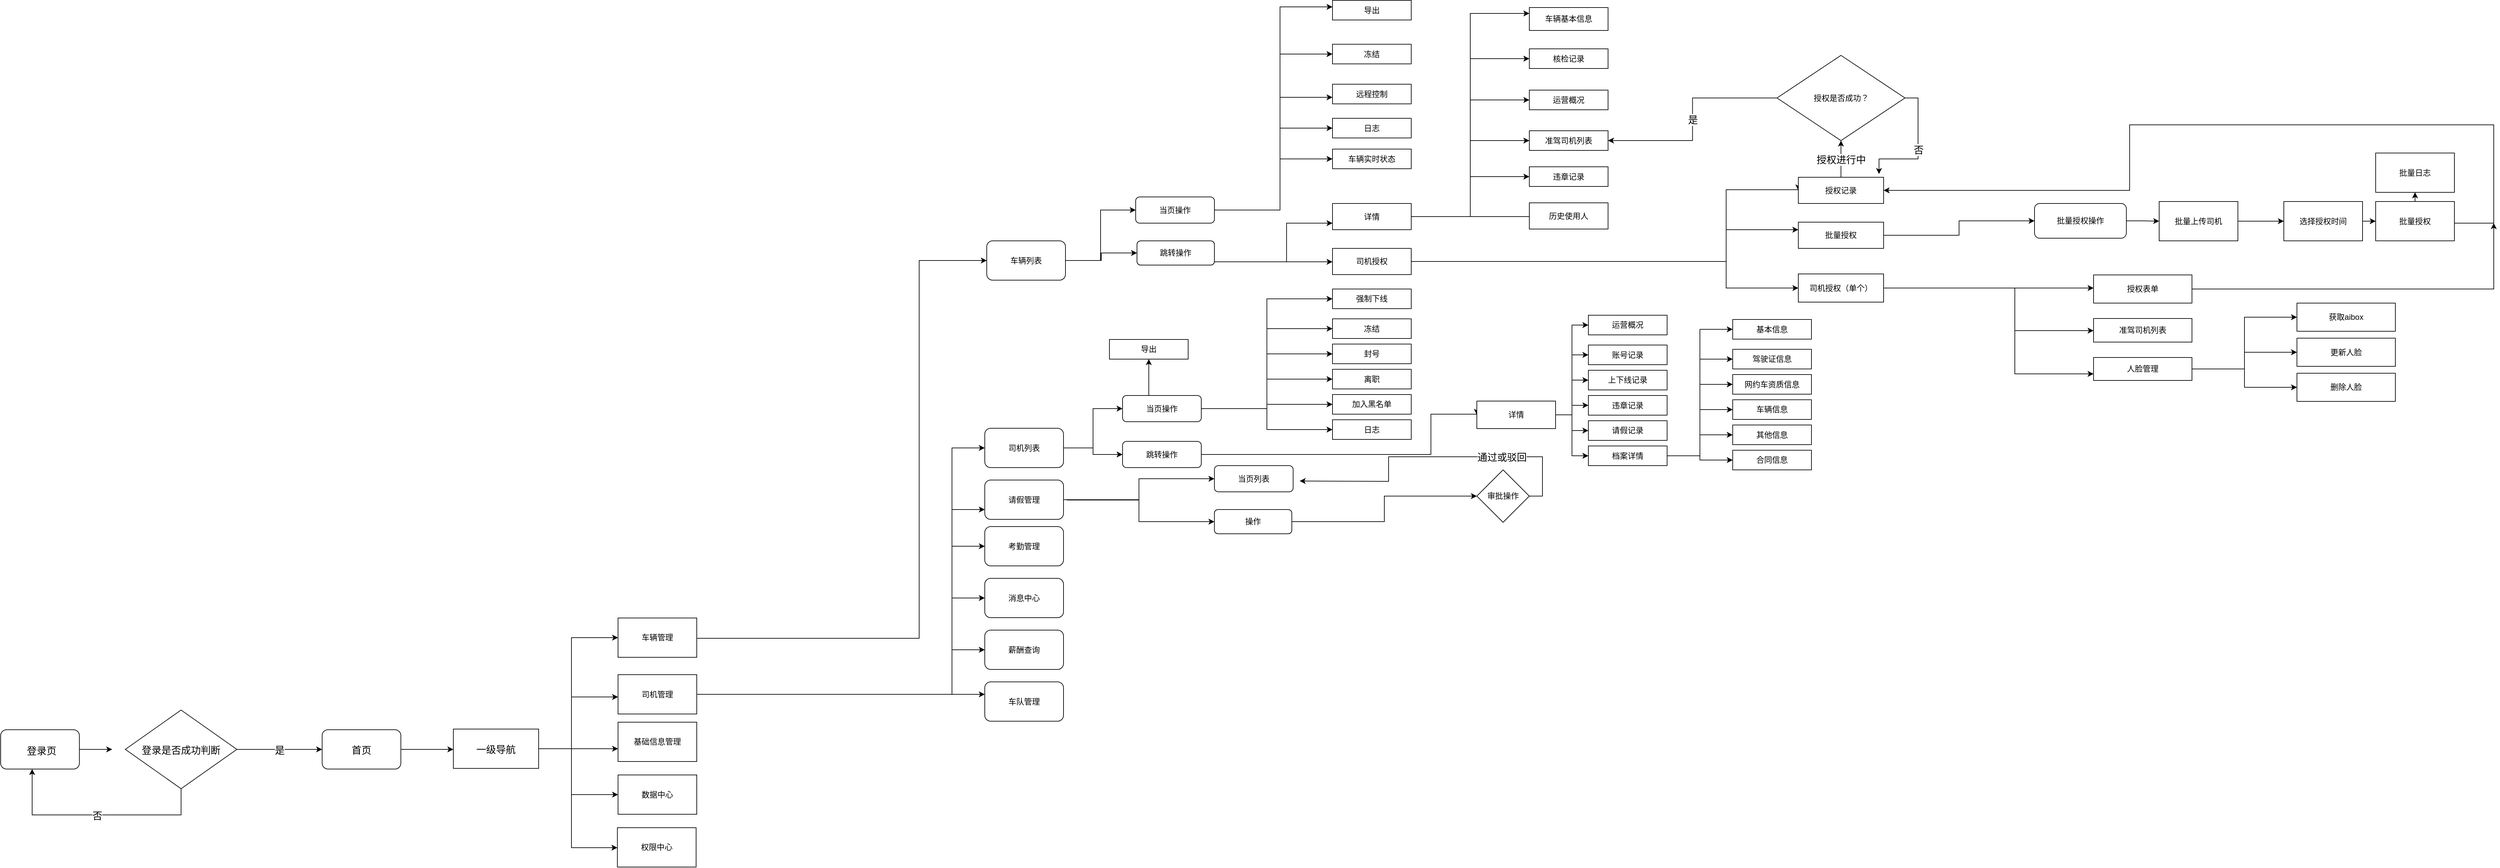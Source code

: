 <mxfile pages="1" version="11.2.8" type="github"><diagram id="k0laQKCGtBk9bXIj1Ipj" name="Page-1"><mxGraphModel dx="1408" dy="2199" grid="1" gridSize="10" guides="1" tooltips="1" connect="1" arrows="1" fold="1" page="1" pageScale="1" pageWidth="4000" pageHeight="1500" math="0" shadow="0"><root><mxCell id="0"/><mxCell id="1" parent="0"/><mxCell id="FjoURHyReWSN31-3Hm74-12" value="" style="edgeStyle=orthogonalEdgeStyle;rounded=0;orthogonalLoop=1;jettySize=auto;html=1;fontSize=15;" parent="1" source="FjoURHyReWSN31-3Hm74-6" edge="1"><mxGeometry relative="1" as="geometry"><mxPoint x="270" y="609.5" as="targetPoint"/></mxGeometry></mxCell><mxCell id="FjoURHyReWSN31-3Hm74-6" value="" style="rounded=1;whiteSpace=wrap;html=1;" parent="1" vertex="1"><mxGeometry x="100" y="579.5" width="120" height="60" as="geometry"/></mxCell><mxCell id="FjoURHyReWSN31-3Hm74-7" value="登录页" style="text;html=1;fontSize=15;" parent="1" vertex="1"><mxGeometry x="138" y="596" width="40" height="25" as="geometry"/></mxCell><mxCell id="FjoURHyReWSN31-3Hm74-11" value="登录是否成功判断" style="rhombus;whiteSpace=wrap;html=1;fontSize=15;" parent="1" vertex="1"><mxGeometry x="290" y="549.5" width="170" height="120" as="geometry"/></mxCell><mxCell id="FjoURHyReWSN31-3Hm74-15" value="否" style="edgeStyle=orthogonalEdgeStyle;rounded=0;orthogonalLoop=1;jettySize=auto;html=1;exitX=0.5;exitY=1;exitDx=0;exitDy=0;fontSize=15;" parent="1" source="FjoURHyReWSN31-3Hm74-11" edge="1"><mxGeometry relative="1" as="geometry"><mxPoint x="148" y="639.5" as="targetPoint"/><Array as="points"><mxPoint x="375" y="709.5"/><mxPoint x="148" y="709.5"/></Array></mxGeometry></mxCell><mxCell id="wtXR2Ke20JIJjGcM48Gb-2" value="" style="edgeStyle=orthogonalEdgeStyle;rounded=0;orthogonalLoop=1;jettySize=auto;html=1;fontSize=15;" edge="1" parent="1" source="FjoURHyReWSN31-3Hm74-19"><mxGeometry relative="1" as="geometry"><mxPoint x="790" y="609.5" as="targetPoint"/></mxGeometry></mxCell><mxCell id="FjoURHyReWSN31-3Hm74-19" value="首页" style="rounded=1;whiteSpace=wrap;html=1;fontSize=15;" parent="1" vertex="1"><mxGeometry x="590" y="579.5" width="120" height="60" as="geometry"/></mxCell><mxCell id="FjoURHyReWSN31-3Hm74-23" value="是" style="edgeStyle=orthogonalEdgeStyle;rounded=0;orthogonalLoop=1;jettySize=auto;html=1;fontSize=15;" parent="1" source="FjoURHyReWSN31-3Hm74-11" target="FjoURHyReWSN31-3Hm74-19" edge="1"><mxGeometry relative="1" as="geometry"/></mxCell><mxCell id="wtXR2Ke20JIJjGcM48Gb-34" style="edgeStyle=orthogonalEdgeStyle;rounded=0;orthogonalLoop=1;jettySize=auto;html=1;exitX=1;exitY=0.5;exitDx=0;exitDy=0;fontSize=15;" edge="1" parent="1" source="wtXR2Ke20JIJjGcM48Gb-4" target="wtXR2Ke20JIJjGcM48Gb-49"><mxGeometry relative="1" as="geometry"><mxPoint x="1055" y="532.5" as="targetPoint"/><Array as="points"><mxPoint x="1000" y="608.5"/><mxPoint x="1000" y="608.5"/></Array></mxGeometry></mxCell><mxCell id="wtXR2Ke20JIJjGcM48Gb-36" style="edgeStyle=orthogonalEdgeStyle;rounded=0;orthogonalLoop=1;jettySize=auto;html=1;exitX=1;exitY=0.5;exitDx=0;exitDy=0;fontSize=15;" edge="1" parent="1" source="wtXR2Ke20JIJjGcM48Gb-4" target="wtXR2Ke20JIJjGcM48Gb-48"><mxGeometry relative="1" as="geometry"><mxPoint x="1055" y="479.5" as="targetPoint"/><Array as="points"><mxPoint x="970" y="608.5"/><mxPoint x="970" y="529.5"/></Array></mxGeometry></mxCell><mxCell id="wtXR2Ke20JIJjGcM48Gb-39" style="edgeStyle=orthogonalEdgeStyle;rounded=0;orthogonalLoop=1;jettySize=auto;html=1;exitX=1;exitY=0.5;exitDx=0;exitDy=0;fontSize=15;" edge="1" parent="1" source="wtXR2Ke20JIJjGcM48Gb-4" target="wtXR2Ke20JIJjGcM48Gb-46"><mxGeometry relative="1" as="geometry"><mxPoint x="1055" y="399.5" as="targetPoint"/><Array as="points"><mxPoint x="970" y="608.5"/></Array></mxGeometry></mxCell><mxCell id="wtXR2Ke20JIJjGcM48Gb-42" style="edgeStyle=orthogonalEdgeStyle;rounded=0;orthogonalLoop=1;jettySize=auto;html=1;exitX=1;exitY=0.5;exitDx=0;exitDy=0;fontSize=15;" edge="1" parent="1" source="wtXR2Ke20JIJjGcM48Gb-4" target="wtXR2Ke20JIJjGcM48Gb-50"><mxGeometry relative="1" as="geometry"><mxPoint x="1056" y="578.5" as="targetPoint"/><Array as="points"><mxPoint x="970" y="608.5"/><mxPoint x="970" y="678.5"/></Array></mxGeometry></mxCell><mxCell id="wtXR2Ke20JIJjGcM48Gb-44" style="edgeStyle=orthogonalEdgeStyle;rounded=0;orthogonalLoop=1;jettySize=auto;html=1;exitX=1;exitY=0.5;exitDx=0;exitDy=0;fontSize=15;" edge="1" parent="1" source="wtXR2Ke20JIJjGcM48Gb-4" target="wtXR2Ke20JIJjGcM48Gb-51"><mxGeometry relative="1" as="geometry"><mxPoint x="1055" y="639.5" as="targetPoint"/><Array as="points"><mxPoint x="970" y="608.5"/><mxPoint x="970" y="759.5"/></Array></mxGeometry></mxCell><mxCell id="wtXR2Ke20JIJjGcM48Gb-4" value="一级导航" style="rounded=0;whiteSpace=wrap;html=1;fontSize=15;" vertex="1" parent="1"><mxGeometry x="790" y="578.5" width="130" height="60" as="geometry"/></mxCell><mxCell id="wtXR2Ke20JIJjGcM48Gb-54" style="edgeStyle=orthogonalEdgeStyle;rounded=0;orthogonalLoop=1;jettySize=auto;html=1;exitX=1;exitY=0.5;exitDx=0;exitDy=0;fontSize=15;" edge="1" parent="1" source="wtXR2Ke20JIJjGcM48Gb-46" target="wtXR2Ke20JIJjGcM48Gb-55"><mxGeometry relative="1" as="geometry"><mxPoint x="1240" y="439.5" as="targetPoint"/><Array as="points"><mxPoint x="1160" y="440"/><mxPoint x="1500" y="440"/><mxPoint x="1500" y="-6"/></Array></mxGeometry></mxCell><mxCell id="wtXR2Ke20JIJjGcM48Gb-46" value="车辆管理" style="rounded=0;whiteSpace=wrap;html=1;" vertex="1" parent="1"><mxGeometry x="1041" y="409" width="120" height="60" as="geometry"/></mxCell><mxCell id="wtXR2Ke20JIJjGcM48Gb-201" style="edgeStyle=orthogonalEdgeStyle;rounded=0;orthogonalLoop=1;jettySize=auto;html=1;exitX=1;exitY=0.5;exitDx=0;exitDy=0;entryX=0;entryY=0.5;entryDx=0;entryDy=0;fontSize=15;" edge="1" parent="1" source="wtXR2Ke20JIJjGcM48Gb-48" target="wtXR2Ke20JIJjGcM48Gb-163"><mxGeometry relative="1" as="geometry"><Array as="points"><mxPoint x="1550" y="526"/><mxPoint x="1550" y="150"/></Array></mxGeometry></mxCell><mxCell id="wtXR2Ke20JIJjGcM48Gb-202" style="edgeStyle=orthogonalEdgeStyle;rounded=0;orthogonalLoop=1;jettySize=auto;html=1;exitX=1;exitY=0.5;exitDx=0;exitDy=0;entryX=0;entryY=0.75;entryDx=0;entryDy=0;fontSize=15;" edge="1" parent="1" source="wtXR2Ke20JIJjGcM48Gb-48" target="wtXR2Ke20JIJjGcM48Gb-164"><mxGeometry relative="1" as="geometry"><Array as="points"><mxPoint x="1550" y="526"/><mxPoint x="1550" y="244"/></Array></mxGeometry></mxCell><mxCell id="wtXR2Ke20JIJjGcM48Gb-203" style="edgeStyle=orthogonalEdgeStyle;rounded=0;orthogonalLoop=1;jettySize=auto;html=1;exitX=1;exitY=0.5;exitDx=0;exitDy=0;entryX=0;entryY=0.5;entryDx=0;entryDy=0;fontSize=15;" edge="1" parent="1" source="wtXR2Ke20JIJjGcM48Gb-48" target="wtXR2Ke20JIJjGcM48Gb-156"><mxGeometry relative="1" as="geometry"><Array as="points"><mxPoint x="1550" y="525"/><mxPoint x="1550" y="299"/></Array></mxGeometry></mxCell><mxCell id="wtXR2Ke20JIJjGcM48Gb-204" style="edgeStyle=orthogonalEdgeStyle;rounded=0;orthogonalLoop=1;jettySize=auto;html=1;exitX=1;exitY=0.5;exitDx=0;exitDy=0;entryX=0;entryY=0.5;entryDx=0;entryDy=0;fontSize=15;" edge="1" parent="1" source="wtXR2Ke20JIJjGcM48Gb-48" target="wtXR2Ke20JIJjGcM48Gb-158"><mxGeometry relative="1" as="geometry"><Array as="points"><mxPoint x="1550" y="525"/><mxPoint x="1550" y="378"/></Array></mxGeometry></mxCell><mxCell id="wtXR2Ke20JIJjGcM48Gb-205" style="edgeStyle=orthogonalEdgeStyle;rounded=0;orthogonalLoop=1;jettySize=auto;html=1;exitX=1;exitY=0.5;exitDx=0;exitDy=0;entryX=0;entryY=0.5;entryDx=0;entryDy=0;fontSize=15;" edge="1" parent="1" source="wtXR2Ke20JIJjGcM48Gb-48" target="wtXR2Ke20JIJjGcM48Gb-159"><mxGeometry relative="1" as="geometry"><Array as="points"><mxPoint x="1550" y="525"/><mxPoint x="1550" y="458"/></Array></mxGeometry></mxCell><mxCell id="wtXR2Ke20JIJjGcM48Gb-207" style="edgeStyle=orthogonalEdgeStyle;rounded=0;orthogonalLoop=1;jettySize=auto;html=1;exitX=1;exitY=0.5;exitDx=0;exitDy=0;fontSize=15;" edge="1" parent="1" source="wtXR2Ke20JIJjGcM48Gb-48" target="wtXR2Ke20JIJjGcM48Gb-160"><mxGeometry relative="1" as="geometry"><Array as="points"><mxPoint x="1540" y="525"/><mxPoint x="1540" y="525"/></Array></mxGeometry></mxCell><mxCell id="wtXR2Ke20JIJjGcM48Gb-48" value="司机管理" style="rounded=0;whiteSpace=wrap;html=1;" vertex="1" parent="1"><mxGeometry x="1041" y="495.5" width="120" height="60" as="geometry"/></mxCell><mxCell id="wtXR2Ke20JIJjGcM48Gb-49" value="基础信息管理" style="rounded=0;whiteSpace=wrap;html=1;" vertex="1" parent="1"><mxGeometry x="1041" y="568" width="120" height="60" as="geometry"/></mxCell><mxCell id="wtXR2Ke20JIJjGcM48Gb-50" value="数据中心" style="rounded=0;whiteSpace=wrap;html=1;" vertex="1" parent="1"><mxGeometry x="1041" y="648.5" width="120" height="60" as="geometry"/></mxCell><mxCell id="wtXR2Ke20JIJjGcM48Gb-51" value="权限中心" style="rounded=0;whiteSpace=wrap;html=1;" vertex="1" parent="1"><mxGeometry x="1040" y="729" width="120" height="60" as="geometry"/></mxCell><mxCell id="wtXR2Ke20JIJjGcM48Gb-196" style="edgeStyle=orthogonalEdgeStyle;rounded=0;orthogonalLoop=1;jettySize=auto;html=1;exitX=1;exitY=0.5;exitDx=0;exitDy=0;entryX=0;entryY=0.5;entryDx=0;entryDy=0;fontSize=15;" edge="1" parent="1" source="wtXR2Ke20JIJjGcM48Gb-55" target="wtXR2Ke20JIJjGcM48Gb-57"><mxGeometry relative="1" as="geometry"/></mxCell><mxCell id="wtXR2Ke20JIJjGcM48Gb-197" style="edgeStyle=orthogonalEdgeStyle;rounded=0;orthogonalLoop=1;jettySize=auto;html=1;exitX=1;exitY=0.5;exitDx=0;exitDy=0;entryX=0;entryY=0.5;entryDx=0;entryDy=0;fontSize=15;" edge="1" parent="1" source="wtXR2Ke20JIJjGcM48Gb-55" target="wtXR2Ke20JIJjGcM48Gb-59"><mxGeometry relative="1" as="geometry"/></mxCell><mxCell id="wtXR2Ke20JIJjGcM48Gb-55" value="车辆列表" style="rounded=1;whiteSpace=wrap;html=1;" vertex="1" parent="1"><mxGeometry x="1603" y="-166.5" width="120" height="60" as="geometry"/></mxCell><mxCell id="wtXR2Ke20JIJjGcM48Gb-60" style="edgeStyle=orthogonalEdgeStyle;rounded=0;orthogonalLoop=1;jettySize=auto;html=1;exitX=1;exitY=0.5;exitDx=0;exitDy=0;fontSize=15;" edge="1" parent="1" source="wtXR2Ke20JIJjGcM48Gb-57" target="wtXR2Ke20JIJjGcM48Gb-62"><mxGeometry relative="1" as="geometry"><mxPoint x="2090" y="-363.5" as="targetPoint"/><Array as="points"><mxPoint x="2050" y="-213.5"/><mxPoint x="2050" y="-523.5"/></Array></mxGeometry></mxCell><mxCell id="wtXR2Ke20JIJjGcM48Gb-61" style="edgeStyle=orthogonalEdgeStyle;rounded=0;orthogonalLoop=1;jettySize=auto;html=1;exitX=1;exitY=0.5;exitDx=0;exitDy=0;fontSize=15;" edge="1" parent="1" source="wtXR2Ke20JIJjGcM48Gb-57" target="wtXR2Ke20JIJjGcM48Gb-70"><mxGeometry relative="1" as="geometry"><mxPoint x="2110" y="-393.5" as="targetPoint"/><Array as="points"><mxPoint x="2050" y="-213.5"/><mxPoint x="2050" y="-451.5"/></Array></mxGeometry></mxCell><mxCell id="wtXR2Ke20JIJjGcM48Gb-64" style="edgeStyle=orthogonalEdgeStyle;rounded=0;orthogonalLoop=1;jettySize=auto;html=1;exitX=1;exitY=0.5;exitDx=0;exitDy=0;fontSize=15;" edge="1" parent="1" source="wtXR2Ke20JIJjGcM48Gb-57" target="wtXR2Ke20JIJjGcM48Gb-73"><mxGeometry relative="1" as="geometry"><mxPoint x="2110" y="-330.5" as="targetPoint"/><Array as="points"><mxPoint x="2050" y="-213.5"/><mxPoint x="2050" y="-385.5"/></Array></mxGeometry></mxCell><mxCell id="wtXR2Ke20JIJjGcM48Gb-66" style="edgeStyle=orthogonalEdgeStyle;rounded=0;orthogonalLoop=1;jettySize=auto;html=1;exitX=1;exitY=0.5;exitDx=0;exitDy=0;fontSize=15;entryX=0;entryY=0.5;entryDx=0;entryDy=0;" edge="1" parent="1" source="wtXR2Ke20JIJjGcM48Gb-57" target="wtXR2Ke20JIJjGcM48Gb-74"><mxGeometry relative="1" as="geometry"><mxPoint x="2110" y="-243.5" as="targetPoint"/><Array as="points"><mxPoint x="2050" y="-213.5"/><mxPoint x="2050" y="-338.5"/></Array></mxGeometry></mxCell><mxCell id="wtXR2Ke20JIJjGcM48Gb-68" style="edgeStyle=orthogonalEdgeStyle;rounded=0;orthogonalLoop=1;jettySize=auto;html=1;exitX=1;exitY=0.5;exitDx=0;exitDy=0;fontSize=15;" edge="1" parent="1" source="wtXR2Ke20JIJjGcM48Gb-57" target="wtXR2Ke20JIJjGcM48Gb-75"><mxGeometry relative="1" as="geometry"><mxPoint x="2110" y="-173.5" as="targetPoint"/><Array as="points"><mxPoint x="2050" y="-213.5"/><mxPoint x="2050" y="-291.5"/></Array></mxGeometry></mxCell><mxCell id="wtXR2Ke20JIJjGcM48Gb-57" value="当页操作" style="rounded=1;whiteSpace=wrap;html=1;" vertex="1" parent="1"><mxGeometry x="1830" y="-233.5" width="120" height="40" as="geometry"/></mxCell><mxCell id="wtXR2Ke20JIJjGcM48Gb-76" style="edgeStyle=orthogonalEdgeStyle;rounded=0;orthogonalLoop=1;jettySize=auto;html=1;exitX=1;exitY=0.5;exitDx=0;exitDy=0;fontSize=15;" edge="1" parent="1" source="wtXR2Ke20JIJjGcM48Gb-59" target="wtXR2Ke20JIJjGcM48Gb-77"><mxGeometry relative="1" as="geometry"><mxPoint x="2140" y="-183.5" as="targetPoint"/><Array as="points"><mxPoint x="2060" y="-134.5"/><mxPoint x="2060" y="-193.5"/></Array></mxGeometry></mxCell><mxCell id="wtXR2Ke20JIJjGcM48Gb-180" style="edgeStyle=orthogonalEdgeStyle;rounded=0;orthogonalLoop=1;jettySize=auto;html=1;exitX=1;exitY=0.25;exitDx=0;exitDy=0;fontSize=15;" edge="1" parent="1" source="wtXR2Ke20JIJjGcM48Gb-59" target="wtXR2Ke20JIJjGcM48Gb-80"><mxGeometry relative="1" as="geometry"><Array as="points"><mxPoint x="1948" y="-134.5"/></Array></mxGeometry></mxCell><mxCell id="wtXR2Ke20JIJjGcM48Gb-59" value="跳转操作" style="rounded=1;whiteSpace=wrap;html=1;" vertex="1" parent="1"><mxGeometry x="1832" y="-166.5" width="118" height="37" as="geometry"/></mxCell><mxCell id="wtXR2Ke20JIJjGcM48Gb-62" value="导出" style="rounded=0;whiteSpace=wrap;html=1;" vertex="1" parent="1"><mxGeometry x="2130" y="-533.5" width="120" height="30" as="geometry"/></mxCell><mxCell id="wtXR2Ke20JIJjGcM48Gb-70" value="冻结" style="rounded=0;whiteSpace=wrap;html=1;" vertex="1" parent="1"><mxGeometry x="2130" y="-466.5" width="120" height="30" as="geometry"/></mxCell><mxCell id="wtXR2Ke20JIJjGcM48Gb-73" value="远程控制" style="rounded=0;whiteSpace=wrap;html=1;" vertex="1" parent="1"><mxGeometry x="2130" y="-405.5" width="120" height="30" as="geometry"/></mxCell><mxCell id="wtXR2Ke20JIJjGcM48Gb-74" value="日志" style="rounded=0;whiteSpace=wrap;html=1;" vertex="1" parent="1"><mxGeometry x="2130" y="-353.5" width="120" height="30" as="geometry"/></mxCell><mxCell id="wtXR2Ke20JIJjGcM48Gb-75" value="车辆实时状态" style="rounded=0;whiteSpace=wrap;html=1;" vertex="1" parent="1"><mxGeometry x="2130" y="-306.5" width="120" height="30" as="geometry"/></mxCell><mxCell id="wtXR2Ke20JIJjGcM48Gb-90" style="edgeStyle=orthogonalEdgeStyle;rounded=0;orthogonalLoop=1;jettySize=auto;html=1;exitX=1;exitY=0.5;exitDx=0;exitDy=0;entryX=0;entryY=0.5;entryDx=0;entryDy=0;fontSize=15;" edge="1" parent="1" source="wtXR2Ke20JIJjGcM48Gb-77" target="wtXR2Ke20JIJjGcM48Gb-85"><mxGeometry relative="1" as="geometry"/></mxCell><mxCell id="wtXR2Ke20JIJjGcM48Gb-91" style="edgeStyle=orthogonalEdgeStyle;rounded=0;orthogonalLoop=1;jettySize=auto;html=1;exitX=1;exitY=0.5;exitDx=0;exitDy=0;entryX=0;entryY=0.5;entryDx=0;entryDy=0;fontSize=15;" edge="1" parent="1" source="wtXR2Ke20JIJjGcM48Gb-77" target="wtXR2Ke20JIJjGcM48Gb-86"><mxGeometry relative="1" as="geometry"/></mxCell><mxCell id="wtXR2Ke20JIJjGcM48Gb-92" style="edgeStyle=orthogonalEdgeStyle;rounded=0;orthogonalLoop=1;jettySize=auto;html=1;exitX=1;exitY=0.5;exitDx=0;exitDy=0;entryX=0;entryY=0.5;entryDx=0;entryDy=0;fontSize=15;" edge="1" parent="1" source="wtXR2Ke20JIJjGcM48Gb-77" target="wtXR2Ke20JIJjGcM48Gb-87"><mxGeometry relative="1" as="geometry"/></mxCell><mxCell id="wtXR2Ke20JIJjGcM48Gb-93" style="edgeStyle=orthogonalEdgeStyle;rounded=0;orthogonalLoop=1;jettySize=auto;html=1;exitX=1;exitY=0.5;exitDx=0;exitDy=0;entryX=0;entryY=0.5;entryDx=0;entryDy=0;fontSize=15;" edge="1" parent="1" source="wtXR2Ke20JIJjGcM48Gb-77" target="wtXR2Ke20JIJjGcM48Gb-88"><mxGeometry relative="1" as="geometry"/></mxCell><mxCell id="wtXR2Ke20JIJjGcM48Gb-96" style="edgeStyle=orthogonalEdgeStyle;rounded=0;orthogonalLoop=1;jettySize=auto;html=1;exitX=1;exitY=0.5;exitDx=0;exitDy=0;fontSize=15;" edge="1" parent="1" source="wtXR2Ke20JIJjGcM48Gb-77" target="wtXR2Ke20JIJjGcM48Gb-97"><mxGeometry relative="1" as="geometry"><mxPoint x="2490" y="-513.5" as="targetPoint"/><Array as="points"><mxPoint x="2340" y="-203.5"/><mxPoint x="2340" y="-513.5"/></Array></mxGeometry></mxCell><mxCell id="wtXR2Ke20JIJjGcM48Gb-100" style="edgeStyle=orthogonalEdgeStyle;rounded=0;orthogonalLoop=1;jettySize=auto;html=1;exitX=1;exitY=0.5;exitDx=0;exitDy=0;entryX=0.083;entryY=0.5;entryDx=0;entryDy=0;entryPerimeter=0;fontSize=15;" edge="1" parent="1" source="wtXR2Ke20JIJjGcM48Gb-77" target="wtXR2Ke20JIJjGcM48Gb-89"><mxGeometry relative="1" as="geometry"><Array as="points"><mxPoint x="2520" y="-203.5"/></Array></mxGeometry></mxCell><mxCell id="wtXR2Ke20JIJjGcM48Gb-77" value="详情" style="rounded=0;whiteSpace=wrap;html=1;" vertex="1" parent="1"><mxGeometry x="2130" y="-223.5" width="120" height="40" as="geometry"/></mxCell><mxCell id="wtXR2Ke20JIJjGcM48Gb-101" style="edgeStyle=orthogonalEdgeStyle;rounded=0;orthogonalLoop=1;jettySize=auto;html=1;exitX=1;exitY=0.5;exitDx=0;exitDy=0;fontSize=15;" edge="1" parent="1" source="wtXR2Ke20JIJjGcM48Gb-80" target="wtXR2Ke20JIJjGcM48Gb-102"><mxGeometry relative="1" as="geometry"><mxPoint x="2660" y="-163.5" as="targetPoint"/><Array as="points"><mxPoint x="2730" y="-134.5"/><mxPoint x="2730" y="-183.5"/></Array></mxGeometry></mxCell><mxCell id="wtXR2Ke20JIJjGcM48Gb-103" style="edgeStyle=orthogonalEdgeStyle;rounded=0;orthogonalLoop=1;jettySize=auto;html=1;exitX=1;exitY=0.5;exitDx=0;exitDy=0;fontSize=15;entryX=0;entryY=0.5;entryDx=0;entryDy=0;" edge="1" parent="1" source="wtXR2Ke20JIJjGcM48Gb-80" target="wtXR2Ke20JIJjGcM48Gb-110"><mxGeometry relative="1" as="geometry"><mxPoint x="3020" y="-144.5" as="targetPoint"/><Array as="points"><mxPoint x="2730" y="-134.5"/><mxPoint x="2730" y="-244.5"/></Array></mxGeometry></mxCell><mxCell id="wtXR2Ke20JIJjGcM48Gb-105" style="edgeStyle=orthogonalEdgeStyle;rounded=0;orthogonalLoop=1;jettySize=auto;html=1;exitX=1;exitY=0.5;exitDx=0;exitDy=0;fontSize=15;entryX=0;entryY=0.5;entryDx=0;entryDy=0;" edge="1" parent="1" source="wtXR2Ke20JIJjGcM48Gb-80" target="wtXR2Ke20JIJjGcM48Gb-108"><mxGeometry relative="1" as="geometry"><mxPoint x="2840" y="-74.5" as="targetPoint"/><Array as="points"><mxPoint x="2730" y="-134.5"/><mxPoint x="2730" y="-94.5"/></Array></mxGeometry></mxCell><mxCell id="wtXR2Ke20JIJjGcM48Gb-80" value="司机授权" style="rounded=0;whiteSpace=wrap;html=1;" vertex="1" parent="1"><mxGeometry x="2130" y="-155" width="120" height="40" as="geometry"/></mxCell><mxCell id="wtXR2Ke20JIJjGcM48Gb-85" value="核检记录" style="rounded=0;whiteSpace=wrap;html=1;" vertex="1" parent="1"><mxGeometry x="2430" y="-459.5" width="120" height="30" as="geometry"/></mxCell><mxCell id="wtXR2Ke20JIJjGcM48Gb-86" value="运营概况" style="rounded=0;whiteSpace=wrap;html=1;" vertex="1" parent="1"><mxGeometry x="2430" y="-396.5" width="120" height="30" as="geometry"/></mxCell><mxCell id="wtXR2Ke20JIJjGcM48Gb-87" value="准驾司机列表" style="rounded=0;whiteSpace=wrap;html=1;" vertex="1" parent="1"><mxGeometry x="2430" y="-334.5" width="120" height="30" as="geometry"/></mxCell><mxCell id="wtXR2Ke20JIJjGcM48Gb-88" value="违章记录" style="rounded=0;whiteSpace=wrap;html=1;" vertex="1" parent="1"><mxGeometry x="2430" y="-279.5" width="120" height="30" as="geometry"/></mxCell><mxCell id="wtXR2Ke20JIJjGcM48Gb-89" value="历史使用人" style="rounded=0;whiteSpace=wrap;html=1;" vertex="1" parent="1"><mxGeometry x="2430" y="-224.5" width="120" height="40" as="geometry"/></mxCell><mxCell id="wtXR2Ke20JIJjGcM48Gb-97" value="&lt;span style=&quot;white-space: normal&quot;&gt;车辆基本信息&lt;/span&gt;" style="rounded=0;whiteSpace=wrap;html=1;" vertex="1" parent="1"><mxGeometry x="2430" y="-522.5" width="120" height="35" as="geometry"/></mxCell><mxCell id="wtXR2Ke20JIJjGcM48Gb-111" style="edgeStyle=orthogonalEdgeStyle;rounded=0;orthogonalLoop=1;jettySize=auto;html=1;exitX=1;exitY=0.5;exitDx=0;exitDy=0;fontSize=15;" edge="1" parent="1" source="wtXR2Ke20JIJjGcM48Gb-102" target="wtXR2Ke20JIJjGcM48Gb-112"><mxGeometry relative="1" as="geometry"><mxPoint x="3270" y="-263.5" as="targetPoint"/></mxGeometry></mxCell><mxCell id="wtXR2Ke20JIJjGcM48Gb-102" value="批量授权" style="rounded=0;whiteSpace=wrap;html=1;" vertex="1" parent="1"><mxGeometry x="2840" y="-195" width="130" height="40" as="geometry"/></mxCell><mxCell id="wtXR2Ke20JIJjGcM48Gb-123" style="edgeStyle=orthogonalEdgeStyle;rounded=0;orthogonalLoop=1;jettySize=auto;html=1;exitX=1;exitY=0.5;exitDx=0;exitDy=0;fontSize=15;" edge="1" parent="1" source="wtXR2Ke20JIJjGcM48Gb-108" target="wtXR2Ke20JIJjGcM48Gb-124"><mxGeometry relative="1" as="geometry"><mxPoint x="3110" y="-94.5" as="targetPoint"/><Array as="points"><mxPoint x="3250" y="-94.5"/><mxPoint x="3250" y="-94.5"/></Array></mxGeometry></mxCell><mxCell id="wtXR2Ke20JIJjGcM48Gb-128" style="edgeStyle=orthogonalEdgeStyle;rounded=0;orthogonalLoop=1;jettySize=auto;html=1;exitX=1;exitY=0.5;exitDx=0;exitDy=0;fontSize=15;" edge="1" parent="1" source="wtXR2Ke20JIJjGcM48Gb-108" target="wtXR2Ke20JIJjGcM48Gb-129"><mxGeometry relative="1" as="geometry"><mxPoint x="3250" y="26.5" as="targetPoint"/><Array as="points"><mxPoint x="3170" y="-94.5"/><mxPoint x="3170" y="-29.5"/></Array></mxGeometry></mxCell><mxCell id="wtXR2Ke20JIJjGcM48Gb-130" style="edgeStyle=orthogonalEdgeStyle;rounded=0;orthogonalLoop=1;jettySize=auto;html=1;exitX=1;exitY=0.5;exitDx=0;exitDy=0;fontSize=15;" edge="1" parent="1" source="wtXR2Ke20JIJjGcM48Gb-108" target="wtXR2Ke20JIJjGcM48Gb-131"><mxGeometry relative="1" as="geometry"><mxPoint x="3370" y="66.5" as="targetPoint"/><Array as="points"><mxPoint x="3170" y="-94.5"/><mxPoint x="3170" y="36.5"/><mxPoint x="3370" y="36.5"/></Array></mxGeometry></mxCell><mxCell id="wtXR2Ke20JIJjGcM48Gb-108" value="司机授权（单个）" style="rounded=0;whiteSpace=wrap;html=1;" vertex="1" parent="1"><mxGeometry x="2840" y="-116" width="130" height="43" as="geometry"/></mxCell><mxCell id="wtXR2Ke20JIJjGcM48Gb-110" value="授权记录" style="rounded=0;whiteSpace=wrap;html=1;" vertex="1" parent="1"><mxGeometry x="2840" y="-263.5" width="130" height="40" as="geometry"/></mxCell><mxCell id="wtXR2Ke20JIJjGcM48Gb-114" style="edgeStyle=orthogonalEdgeStyle;rounded=0;orthogonalLoop=1;jettySize=auto;html=1;exitX=1;exitY=0.5;exitDx=0;exitDy=0;fontSize=15;" edge="1" parent="1" source="wtXR2Ke20JIJjGcM48Gb-112" target="wtXR2Ke20JIJjGcM48Gb-115"><mxGeometry relative="1" as="geometry"><mxPoint x="3450" y="-196.5" as="targetPoint"/></mxGeometry></mxCell><mxCell id="wtXR2Ke20JIJjGcM48Gb-112" value="批量授权操作" style="rounded=1;whiteSpace=wrap;html=1;" vertex="1" parent="1"><mxGeometry x="3200" y="-223.5" width="140" height="53" as="geometry"/></mxCell><mxCell id="wtXR2Ke20JIJjGcM48Gb-116" style="edgeStyle=orthogonalEdgeStyle;rounded=0;orthogonalLoop=1;jettySize=auto;html=1;exitX=1;exitY=0.5;exitDx=0;exitDy=0;fontSize=15;" edge="1" parent="1" source="wtXR2Ke20JIJjGcM48Gb-115" target="wtXR2Ke20JIJjGcM48Gb-117"><mxGeometry relative="1" as="geometry"><mxPoint x="3580" y="-196.5" as="targetPoint"/></mxGeometry></mxCell><mxCell id="wtXR2Ke20JIJjGcM48Gb-115" value="批量上传司机" style="rounded=0;whiteSpace=wrap;html=1;" vertex="1" parent="1"><mxGeometry x="3390" y="-226.5" width="120" height="60" as="geometry"/></mxCell><mxCell id="wtXR2Ke20JIJjGcM48Gb-118" style="edgeStyle=orthogonalEdgeStyle;rounded=0;orthogonalLoop=1;jettySize=auto;html=1;exitX=1;exitY=0.5;exitDx=0;exitDy=0;fontSize=15;" edge="1" parent="1" source="wtXR2Ke20JIJjGcM48Gb-117" target="wtXR2Ke20JIJjGcM48Gb-119"><mxGeometry relative="1" as="geometry"><mxPoint x="3740" y="-196.5" as="targetPoint"/></mxGeometry></mxCell><mxCell id="wtXR2Ke20JIJjGcM48Gb-117" value="选择授权时间" style="rounded=0;whiteSpace=wrap;html=1;" vertex="1" parent="1"><mxGeometry x="3580" y="-226.5" width="120" height="60" as="geometry"/></mxCell><mxCell id="wtXR2Ke20JIJjGcM48Gb-120" style="edgeStyle=orthogonalEdgeStyle;rounded=0;orthogonalLoop=1;jettySize=auto;html=1;exitX=0.5;exitY=0;exitDx=0;exitDy=0;fontSize=15;" edge="1" parent="1" source="wtXR2Ke20JIJjGcM48Gb-119" target="wtXR2Ke20JIJjGcM48Gb-121"><mxGeometry relative="1" as="geometry"><mxPoint x="3780" y="-270.5" as="targetPoint"/></mxGeometry></mxCell><mxCell id="wtXR2Ke20JIJjGcM48Gb-122" style="edgeStyle=orthogonalEdgeStyle;rounded=0;orthogonalLoop=1;jettySize=auto;html=1;exitX=0.5;exitY=1;exitDx=0;exitDy=0;entryX=1;entryY=0.5;entryDx=0;entryDy=0;fontSize=15;" edge="1" parent="1" source="wtXR2Ke20JIJjGcM48Gb-119" target="wtXR2Ke20JIJjGcM48Gb-110"><mxGeometry relative="1" as="geometry"><Array as="points"><mxPoint x="3780" y="-193.5"/><mxPoint x="3900" y="-193.5"/><mxPoint x="3900" y="-343.5"/><mxPoint x="3345" y="-343.5"/><mxPoint x="3345" y="-243.5"/></Array></mxGeometry></mxCell><mxCell id="wtXR2Ke20JIJjGcM48Gb-119" value="批量授权" style="rounded=0;whiteSpace=wrap;html=1;" vertex="1" parent="1"><mxGeometry x="3720" y="-226.5" width="120" height="60" as="geometry"/></mxCell><mxCell id="wtXR2Ke20JIJjGcM48Gb-121" value="批量日志" style="rounded=0;whiteSpace=wrap;html=1;" vertex="1" parent="1"><mxGeometry x="3720" y="-300.5" width="120" height="60" as="geometry"/></mxCell><mxCell id="wtXR2Ke20JIJjGcM48Gb-145" style="edgeStyle=orthogonalEdgeStyle;rounded=0;orthogonalLoop=1;jettySize=auto;html=1;exitX=1;exitY=0.5;exitDx=0;exitDy=0;fontSize=15;" edge="1" parent="1" source="wtXR2Ke20JIJjGcM48Gb-124"><mxGeometry relative="1" as="geometry"><mxPoint x="3900" y="-193.5" as="targetPoint"/><Array as="points"><mxPoint x="3900" y="-92.5"/></Array></mxGeometry></mxCell><mxCell id="wtXR2Ke20JIJjGcM48Gb-124" value="授权表单" style="rounded=0;whiteSpace=wrap;html=1;" vertex="1" parent="1"><mxGeometry x="3290" y="-114.5" width="150" height="43" as="geometry"/></mxCell><mxCell id="wtXR2Ke20JIJjGcM48Gb-129" value="准驾司机列表" style="rounded=0;whiteSpace=wrap;html=1;" vertex="1" parent="1"><mxGeometry x="3290" y="-48" width="150" height="36" as="geometry"/></mxCell><mxCell id="wtXR2Ke20JIJjGcM48Gb-136" style="edgeStyle=orthogonalEdgeStyle;rounded=0;orthogonalLoop=1;jettySize=auto;html=1;exitX=1;exitY=0.5;exitDx=0;exitDy=0;fontSize=15;entryX=0;entryY=0.5;entryDx=0;entryDy=0;" edge="1" parent="1" source="wtXR2Ke20JIJjGcM48Gb-131" target="wtXR2Ke20JIJjGcM48Gb-139"><mxGeometry relative="1" as="geometry"><mxPoint x="3590" y="96.5" as="targetPoint"/><Array as="points"><mxPoint x="3520" y="29.5"/><mxPoint x="3520" y="57.5"/></Array></mxGeometry></mxCell><mxCell id="wtXR2Ke20JIJjGcM48Gb-143" style="edgeStyle=orthogonalEdgeStyle;rounded=0;orthogonalLoop=1;jettySize=auto;html=1;exitX=1;exitY=0.5;exitDx=0;exitDy=0;entryX=0;entryY=0.5;entryDx=0;entryDy=0;fontSize=15;" edge="1" parent="1" source="wtXR2Ke20JIJjGcM48Gb-131" target="wtXR2Ke20JIJjGcM48Gb-138"><mxGeometry relative="1" as="geometry"/></mxCell><mxCell id="wtXR2Ke20JIJjGcM48Gb-144" style="edgeStyle=orthogonalEdgeStyle;rounded=0;orthogonalLoop=1;jettySize=auto;html=1;exitX=1;exitY=0.5;exitDx=0;exitDy=0;fontSize=15;" edge="1" parent="1" source="wtXR2Ke20JIJjGcM48Gb-131" target="wtXR2Ke20JIJjGcM48Gb-140"><mxGeometry relative="1" as="geometry"/></mxCell><mxCell id="wtXR2Ke20JIJjGcM48Gb-131" value="人脸管理" style="rounded=0;whiteSpace=wrap;html=1;" vertex="1" parent="1"><mxGeometry x="3290" y="11.5" width="150" height="35" as="geometry"/></mxCell><mxCell id="wtXR2Ke20JIJjGcM48Gb-138" value="获取aibox" style="rounded=0;whiteSpace=wrap;html=1;" vertex="1" parent="1"><mxGeometry x="3600" y="-71.5" width="150" height="43" as="geometry"/></mxCell><mxCell id="wtXR2Ke20JIJjGcM48Gb-139" value="删除人脸" style="rounded=0;whiteSpace=wrap;html=1;" vertex="1" parent="1"><mxGeometry x="3600" y="35.5" width="150" height="43" as="geometry"/></mxCell><mxCell id="wtXR2Ke20JIJjGcM48Gb-140" value="更新人脸" style="rounded=0;whiteSpace=wrap;html=1;" vertex="1" parent="1"><mxGeometry x="3600" y="-18" width="150" height="43" as="geometry"/></mxCell><mxCell id="wtXR2Ke20JIJjGcM48Gb-147" value="授权是否成功？" style="rhombus;whiteSpace=wrap;html=1;" vertex="1" parent="1"><mxGeometry x="2807.5" y="-449.5" width="195" height="130" as="geometry"/></mxCell><mxCell id="wtXR2Ke20JIJjGcM48Gb-148" value="是" style="edgeStyle=orthogonalEdgeStyle;rounded=0;orthogonalLoop=1;jettySize=auto;html=1;exitX=0;exitY=0.5;exitDx=0;exitDy=0;entryX=1;entryY=0.5;entryDx=0;entryDy=0;fontSize=15;" edge="1" parent="1" source="wtXR2Ke20JIJjGcM48Gb-147" target="wtXR2Ke20JIJjGcM48Gb-87"><mxGeometry relative="1" as="geometry"/></mxCell><mxCell id="wtXR2Ke20JIJjGcM48Gb-146" value="授权进行中" style="edgeStyle=orthogonalEdgeStyle;rounded=0;orthogonalLoop=1;jettySize=auto;html=1;exitX=0.5;exitY=0;exitDx=0;exitDy=0;fontSize=15;" edge="1" parent="1" source="wtXR2Ke20JIJjGcM48Gb-110" target="wtXR2Ke20JIJjGcM48Gb-147"><mxGeometry relative="1" as="geometry"><mxPoint x="2905" y="-353.5" as="targetPoint"/></mxGeometry></mxCell><mxCell id="wtXR2Ke20JIJjGcM48Gb-151" value="否" style="edgeStyle=orthogonalEdgeStyle;rounded=0;orthogonalLoop=1;jettySize=auto;html=1;exitX=1;exitY=0.5;exitDx=0;exitDy=0;entryX=0.946;entryY=-0.125;entryDx=0;entryDy=0;entryPerimeter=0;fontSize=15;" edge="1" parent="1" source="wtXR2Ke20JIJjGcM48Gb-147" target="wtXR2Ke20JIJjGcM48Gb-110"><mxGeometry relative="1" as="geometry"/></mxCell><mxCell id="wtXR2Ke20JIJjGcM48Gb-156" value="考勤管理" style="rounded=1;whiteSpace=wrap;html=1;" vertex="1" parent="1"><mxGeometry x="1600" y="269.5" width="120" height="60" as="geometry"/></mxCell><mxCell id="wtXR2Ke20JIJjGcM48Gb-158" value="消息中心" style="rounded=1;whiteSpace=wrap;html=1;" vertex="1" parent="1"><mxGeometry x="1600" y="348.5" width="120" height="60" as="geometry"/></mxCell><mxCell id="wtXR2Ke20JIJjGcM48Gb-159" value="薪酬查询" style="rounded=1;whiteSpace=wrap;html=1;" vertex="1" parent="1"><mxGeometry x="1600" y="427.5" width="120" height="60" as="geometry"/></mxCell><mxCell id="wtXR2Ke20JIJjGcM48Gb-160" value="车队管理" style="rounded=1;whiteSpace=wrap;html=1;" vertex="1" parent="1"><mxGeometry x="1600" y="506.5" width="120" height="60" as="geometry"/></mxCell><mxCell id="wtXR2Ke20JIJjGcM48Gb-174" style="edgeStyle=orthogonalEdgeStyle;rounded=0;orthogonalLoop=1;jettySize=auto;html=1;exitX=1;exitY=0.5;exitDx=0;exitDy=0;entryX=0;entryY=0.5;entryDx=0;entryDy=0;fontSize=15;" edge="1" parent="1" source="wtXR2Ke20JIJjGcM48Gb-163" target="wtXR2Ke20JIJjGcM48Gb-172"><mxGeometry relative="1" as="geometry"/></mxCell><mxCell id="wtXR2Ke20JIJjGcM48Gb-175" style="edgeStyle=orthogonalEdgeStyle;rounded=0;orthogonalLoop=1;jettySize=auto;html=1;exitX=1;exitY=0.5;exitDx=0;exitDy=0;fontSize=15;" edge="1" parent="1" source="wtXR2Ke20JIJjGcM48Gb-163" target="wtXR2Ke20JIJjGcM48Gb-173"><mxGeometry relative="1" as="geometry"/></mxCell><mxCell id="wtXR2Ke20JIJjGcM48Gb-163" value="司机列表" style="rounded=1;whiteSpace=wrap;html=1;" vertex="1" parent="1"><mxGeometry x="1600" y="119.5" width="120" height="60" as="geometry"/></mxCell><mxCell id="wtXR2Ke20JIJjGcM48Gb-244" style="edgeStyle=orthogonalEdgeStyle;rounded=0;orthogonalLoop=1;jettySize=auto;html=1;exitX=1;exitY=0.5;exitDx=0;exitDy=0;entryX=0;entryY=0.5;entryDx=0;entryDy=0;fontSize=15;" edge="1" parent="1" source="wtXR2Ke20JIJjGcM48Gb-164" target="wtXR2Ke20JIJjGcM48Gb-242"><mxGeometry relative="1" as="geometry"/></mxCell><mxCell id="wtXR2Ke20JIJjGcM48Gb-245" style="edgeStyle=orthogonalEdgeStyle;rounded=0;orthogonalLoop=1;jettySize=auto;html=1;exitX=1;exitY=0.5;exitDx=0;exitDy=0;fontSize=15;entryX=0;entryY=0.5;entryDx=0;entryDy=0;" edge="1" parent="1" target="wtXR2Ke20JIJjGcM48Gb-243"><mxGeometry relative="1" as="geometry"><mxPoint x="1725" y="229" as="sourcePoint"/><mxPoint x="1957" y="262" as="targetPoint"/><Array as="points"><mxPoint x="1835" y="229"/><mxPoint x="1835" y="262"/></Array></mxGeometry></mxCell><mxCell id="wtXR2Ke20JIJjGcM48Gb-164" value="请假管理" style="rounded=1;whiteSpace=wrap;html=1;" vertex="1" parent="1"><mxGeometry x="1600" y="198.5" width="120" height="60" as="geometry"/></mxCell><mxCell id="wtXR2Ke20JIJjGcM48Gb-189" style="edgeStyle=orthogonalEdgeStyle;rounded=0;orthogonalLoop=1;jettySize=auto;html=1;exitX=1;exitY=0.5;exitDx=0;exitDy=0;entryX=0;entryY=0.5;entryDx=0;entryDy=0;fontSize=15;" edge="1" parent="1" source="wtXR2Ke20JIJjGcM48Gb-172" target="wtXR2Ke20JIJjGcM48Gb-184"><mxGeometry relative="1" as="geometry"/></mxCell><mxCell id="wtXR2Ke20JIJjGcM48Gb-191" style="edgeStyle=orthogonalEdgeStyle;rounded=0;orthogonalLoop=1;jettySize=auto;html=1;exitX=1;exitY=0.5;exitDx=0;exitDy=0;entryX=0;entryY=0.5;entryDx=0;entryDy=0;fontSize=15;" edge="1" parent="1" source="wtXR2Ke20JIJjGcM48Gb-172" target="wtXR2Ke20JIJjGcM48Gb-186"><mxGeometry relative="1" as="geometry"/></mxCell><mxCell id="wtXR2Ke20JIJjGcM48Gb-192" style="edgeStyle=orthogonalEdgeStyle;rounded=0;orthogonalLoop=1;jettySize=auto;html=1;exitX=1;exitY=0.5;exitDx=0;exitDy=0;entryX=0;entryY=0.5;entryDx=0;entryDy=0;fontSize=15;" edge="1" parent="1" source="wtXR2Ke20JIJjGcM48Gb-172" target="wtXR2Ke20JIJjGcM48Gb-187"><mxGeometry relative="1" as="geometry"/></mxCell><mxCell id="wtXR2Ke20JIJjGcM48Gb-193" style="edgeStyle=orthogonalEdgeStyle;rounded=0;orthogonalLoop=1;jettySize=auto;html=1;exitX=1;exitY=0.5;exitDx=0;exitDy=0;entryX=0;entryY=0.5;entryDx=0;entryDy=0;fontSize=15;" edge="1" parent="1" source="wtXR2Ke20JIJjGcM48Gb-172" target="wtXR2Ke20JIJjGcM48Gb-188"><mxGeometry relative="1" as="geometry"/></mxCell><mxCell id="wtXR2Ke20JIJjGcM48Gb-208" style="edgeStyle=orthogonalEdgeStyle;rounded=0;orthogonalLoop=1;jettySize=auto;html=1;exitX=1;exitY=0.5;exitDx=0;exitDy=0;entryX=0;entryY=0.5;entryDx=0;entryDy=0;fontSize=15;" edge="1" parent="1" source="wtXR2Ke20JIJjGcM48Gb-172" target="wtXR2Ke20JIJjGcM48Gb-183"><mxGeometry relative="1" as="geometry"/></mxCell><mxCell id="wtXR2Ke20JIJjGcM48Gb-209" style="edgeStyle=orthogonalEdgeStyle;rounded=0;orthogonalLoop=1;jettySize=auto;html=1;exitX=1;exitY=0.5;exitDx=0;exitDy=0;entryX=0;entryY=0.5;entryDx=0;entryDy=0;fontSize=15;" edge="1" parent="1" source="wtXR2Ke20JIJjGcM48Gb-172" target="wtXR2Ke20JIJjGcM48Gb-185"><mxGeometry relative="1" as="geometry"/></mxCell><mxCell id="wtXR2Ke20JIJjGcM48Gb-212" style="edgeStyle=orthogonalEdgeStyle;rounded=0;orthogonalLoop=1;jettySize=auto;html=1;exitX=0.5;exitY=0;exitDx=0;exitDy=0;fontSize=15;entryX=0.5;entryY=1;entryDx=0;entryDy=0;" edge="1" parent="1" source="wtXR2Ke20JIJjGcM48Gb-172" target="wtXR2Ke20JIJjGcM48Gb-214"><mxGeometry relative="1" as="geometry"><mxPoint x="1869.882" y="50" as="targetPoint"/><Array as="points"><mxPoint x="1850" y="70"/></Array></mxGeometry></mxCell><mxCell id="wtXR2Ke20JIJjGcM48Gb-172" value="当页操作" style="rounded=1;whiteSpace=wrap;html=1;" vertex="1" parent="1"><mxGeometry x="1810" y="69.5" width="120" height="40" as="geometry"/></mxCell><mxCell id="wtXR2Ke20JIJjGcM48Gb-210" style="edgeStyle=orthogonalEdgeStyle;rounded=0;orthogonalLoop=1;jettySize=auto;html=1;exitX=1;exitY=0.5;exitDx=0;exitDy=0;fontSize=15;entryX=0;entryY=0.5;entryDx=0;entryDy=0;" edge="1" parent="1" source="wtXR2Ke20JIJjGcM48Gb-173" target="wtXR2Ke20JIJjGcM48Gb-215"><mxGeometry relative="1" as="geometry"><mxPoint x="2320" y="159.176" as="targetPoint"/><Array as="points"><mxPoint x="2280" y="159"/><mxPoint x="2280" y="98"/></Array></mxGeometry></mxCell><mxCell id="wtXR2Ke20JIJjGcM48Gb-173" value="跳转操作" style="rounded=1;whiteSpace=wrap;html=1;" vertex="1" parent="1"><mxGeometry x="1810" y="139.5" width="120" height="40" as="geometry"/></mxCell><mxCell id="wtXR2Ke20JIJjGcM48Gb-183" value="强制下线" style="rounded=0;whiteSpace=wrap;html=1;" vertex="1" parent="1"><mxGeometry x="2130" y="-93" width="120" height="30" as="geometry"/></mxCell><mxCell id="wtXR2Ke20JIJjGcM48Gb-184" value="冻结" style="rounded=0;whiteSpace=wrap;html=1;" vertex="1" parent="1"><mxGeometry x="2130" y="-47.5" width="120" height="30" as="geometry"/></mxCell><mxCell id="wtXR2Ke20JIJjGcM48Gb-185" value="封号" style="rounded=0;whiteSpace=wrap;html=1;" vertex="1" parent="1"><mxGeometry x="2130" y="-9" width="120" height="30" as="geometry"/></mxCell><mxCell id="wtXR2Ke20JIJjGcM48Gb-186" value="离职" style="rounded=0;whiteSpace=wrap;html=1;" vertex="1" parent="1"><mxGeometry x="2130" y="29.5" width="120" height="30" as="geometry"/></mxCell><mxCell id="wtXR2Ke20JIJjGcM48Gb-187" value="加入黑名单" style="rounded=0;whiteSpace=wrap;html=1;" vertex="1" parent="1"><mxGeometry x="2130" y="68" width="120" height="30" as="geometry"/></mxCell><mxCell id="wtXR2Ke20JIJjGcM48Gb-188" value="日志" style="rounded=0;whiteSpace=wrap;html=1;" vertex="1" parent="1"><mxGeometry x="2130" y="106.5" width="120" height="30" as="geometry"/></mxCell><mxCell id="wtXR2Ke20JIJjGcM48Gb-214" value="导出" style="rounded=0;whiteSpace=wrap;html=1;" vertex="1" parent="1"><mxGeometry x="1790" y="-16" width="120" height="30" as="geometry"/></mxCell><mxCell id="wtXR2Ke20JIJjGcM48Gb-223" style="edgeStyle=orthogonalEdgeStyle;rounded=0;orthogonalLoop=1;jettySize=auto;html=1;exitX=1;exitY=0.5;exitDx=0;exitDy=0;entryX=0;entryY=0.5;entryDx=0;entryDy=0;fontSize=15;" edge="1" parent="1" source="wtXR2Ke20JIJjGcM48Gb-215" target="wtXR2Ke20JIJjGcM48Gb-217"><mxGeometry relative="1" as="geometry"/></mxCell><mxCell id="wtXR2Ke20JIJjGcM48Gb-224" style="edgeStyle=orthogonalEdgeStyle;rounded=0;orthogonalLoop=1;jettySize=auto;html=1;exitX=1;exitY=0.5;exitDx=0;exitDy=0;entryX=0;entryY=0.5;entryDx=0;entryDy=0;fontSize=15;" edge="1" parent="1" source="wtXR2Ke20JIJjGcM48Gb-215" target="wtXR2Ke20JIJjGcM48Gb-218"><mxGeometry relative="1" as="geometry"/></mxCell><mxCell id="wtXR2Ke20JIJjGcM48Gb-225" style="edgeStyle=orthogonalEdgeStyle;rounded=0;orthogonalLoop=1;jettySize=auto;html=1;exitX=1;exitY=0.5;exitDx=0;exitDy=0;entryX=0;entryY=0.5;entryDx=0;entryDy=0;fontSize=15;" edge="1" parent="1" source="wtXR2Ke20JIJjGcM48Gb-215" target="wtXR2Ke20JIJjGcM48Gb-219"><mxGeometry relative="1" as="geometry"/></mxCell><mxCell id="wtXR2Ke20JIJjGcM48Gb-226" style="edgeStyle=orthogonalEdgeStyle;rounded=0;orthogonalLoop=1;jettySize=auto;html=1;exitX=1;exitY=0.5;exitDx=0;exitDy=0;fontSize=15;" edge="1" parent="1" source="wtXR2Ke20JIJjGcM48Gb-215" target="wtXR2Ke20JIJjGcM48Gb-220"><mxGeometry relative="1" as="geometry"/></mxCell><mxCell id="wtXR2Ke20JIJjGcM48Gb-227" style="edgeStyle=orthogonalEdgeStyle;rounded=0;orthogonalLoop=1;jettySize=auto;html=1;exitX=1;exitY=0.5;exitDx=0;exitDy=0;fontSize=15;" edge="1" parent="1" source="wtXR2Ke20JIJjGcM48Gb-215" target="wtXR2Ke20JIJjGcM48Gb-221"><mxGeometry relative="1" as="geometry"/></mxCell><mxCell id="wtXR2Ke20JIJjGcM48Gb-228" style="edgeStyle=orthogonalEdgeStyle;rounded=0;orthogonalLoop=1;jettySize=auto;html=1;exitX=1;exitY=0.5;exitDx=0;exitDy=0;entryX=0;entryY=0.5;entryDx=0;entryDy=0;fontSize=15;" edge="1" parent="1" source="wtXR2Ke20JIJjGcM48Gb-215" target="wtXR2Ke20JIJjGcM48Gb-222"><mxGeometry relative="1" as="geometry"/></mxCell><mxCell id="wtXR2Ke20JIJjGcM48Gb-215" value="详情" style="rounded=0;whiteSpace=wrap;html=1;" vertex="1" parent="1"><mxGeometry x="2350" y="78" width="120" height="42" as="geometry"/></mxCell><mxCell id="wtXR2Ke20JIJjGcM48Gb-217" value="运营概况" style="rounded=0;whiteSpace=wrap;html=1;" vertex="1" parent="1"><mxGeometry x="2520" y="-53" width="120" height="30" as="geometry"/></mxCell><mxCell id="wtXR2Ke20JIJjGcM48Gb-218" value="账号记录" style="rounded=0;whiteSpace=wrap;html=1;" vertex="1" parent="1"><mxGeometry x="2520" y="-7.5" width="120" height="30" as="geometry"/></mxCell><mxCell id="wtXR2Ke20JIJjGcM48Gb-219" value="上下线记录" style="rounded=0;whiteSpace=wrap;html=1;" vertex="1" parent="1"><mxGeometry x="2520" y="31" width="120" height="30" as="geometry"/></mxCell><mxCell id="wtXR2Ke20JIJjGcM48Gb-220" value="违章记录" style="rounded=0;whiteSpace=wrap;html=1;" vertex="1" parent="1"><mxGeometry x="2520" y="69.5" width="120" height="30" as="geometry"/></mxCell><mxCell id="wtXR2Ke20JIJjGcM48Gb-221" value="请假记录" style="rounded=0;whiteSpace=wrap;html=1;" vertex="1" parent="1"><mxGeometry x="2520" y="108" width="120" height="30" as="geometry"/></mxCell><mxCell id="wtXR2Ke20JIJjGcM48Gb-235" style="edgeStyle=orthogonalEdgeStyle;rounded=0;orthogonalLoop=1;jettySize=auto;html=1;exitX=1;exitY=0.5;exitDx=0;exitDy=0;entryX=0;entryY=0.5;entryDx=0;entryDy=0;fontSize=15;" edge="1" parent="1" source="wtXR2Ke20JIJjGcM48Gb-222" target="wtXR2Ke20JIJjGcM48Gb-229"><mxGeometry relative="1" as="geometry"/></mxCell><mxCell id="wtXR2Ke20JIJjGcM48Gb-236" style="edgeStyle=orthogonalEdgeStyle;rounded=0;orthogonalLoop=1;jettySize=auto;html=1;exitX=1;exitY=0.5;exitDx=0;exitDy=0;entryX=0;entryY=0.5;entryDx=0;entryDy=0;fontSize=15;" edge="1" parent="1" source="wtXR2Ke20JIJjGcM48Gb-222" target="wtXR2Ke20JIJjGcM48Gb-230"><mxGeometry relative="1" as="geometry"/></mxCell><mxCell id="wtXR2Ke20JIJjGcM48Gb-237" style="edgeStyle=orthogonalEdgeStyle;rounded=0;orthogonalLoop=1;jettySize=auto;html=1;exitX=1;exitY=0.5;exitDx=0;exitDy=0;fontSize=15;entryX=0;entryY=0.5;entryDx=0;entryDy=0;" edge="1" parent="1" source="wtXR2Ke20JIJjGcM48Gb-222" target="wtXR2Ke20JIJjGcM48Gb-231"><mxGeometry relative="1" as="geometry"><mxPoint x="2730" y="70" as="targetPoint"/></mxGeometry></mxCell><mxCell id="wtXR2Ke20JIJjGcM48Gb-238" style="edgeStyle=orthogonalEdgeStyle;rounded=0;orthogonalLoop=1;jettySize=auto;html=1;exitX=1;exitY=0.5;exitDx=0;exitDy=0;entryX=0;entryY=0.5;entryDx=0;entryDy=0;fontSize=15;" edge="1" parent="1" source="wtXR2Ke20JIJjGcM48Gb-222" target="wtXR2Ke20JIJjGcM48Gb-232"><mxGeometry relative="1" as="geometry"/></mxCell><mxCell id="wtXR2Ke20JIJjGcM48Gb-239" style="edgeStyle=orthogonalEdgeStyle;rounded=0;orthogonalLoop=1;jettySize=auto;html=1;exitX=1;exitY=0.5;exitDx=0;exitDy=0;entryX=0;entryY=0.5;entryDx=0;entryDy=0;fontSize=15;" edge="1" parent="1" source="wtXR2Ke20JIJjGcM48Gb-222" target="wtXR2Ke20JIJjGcM48Gb-233"><mxGeometry relative="1" as="geometry"/></mxCell><mxCell id="wtXR2Ke20JIJjGcM48Gb-240" style="edgeStyle=orthogonalEdgeStyle;rounded=0;orthogonalLoop=1;jettySize=auto;html=1;fontSize=15;" edge="1" parent="1" source="wtXR2Ke20JIJjGcM48Gb-222" target="wtXR2Ke20JIJjGcM48Gb-234"><mxGeometry relative="1" as="geometry"/></mxCell><mxCell id="wtXR2Ke20JIJjGcM48Gb-222" value="档案详情" style="rounded=0;whiteSpace=wrap;html=1;" vertex="1" parent="1"><mxGeometry x="2520" y="146.5" width="120" height="30" as="geometry"/></mxCell><mxCell id="wtXR2Ke20JIJjGcM48Gb-229" value="基本信息" style="rounded=0;whiteSpace=wrap;html=1;" vertex="1" parent="1"><mxGeometry x="2740" y="-46.5" width="120" height="30" as="geometry"/></mxCell><mxCell id="wtXR2Ke20JIJjGcM48Gb-230" value="驾驶证信息" style="rounded=0;whiteSpace=wrap;html=1;" vertex="1" parent="1"><mxGeometry x="2740" y="-1" width="120" height="30" as="geometry"/></mxCell><mxCell id="wtXR2Ke20JIJjGcM48Gb-231" value="网约车资质信息" style="rounded=0;whiteSpace=wrap;html=1;" vertex="1" parent="1"><mxGeometry x="2740" y="37.5" width="120" height="30" as="geometry"/></mxCell><mxCell id="wtXR2Ke20JIJjGcM48Gb-232" value="车辆信息" style="rounded=0;whiteSpace=wrap;html=1;" vertex="1" parent="1"><mxGeometry x="2740" y="76" width="120" height="30" as="geometry"/></mxCell><mxCell id="wtXR2Ke20JIJjGcM48Gb-233" value="其他信息" style="rounded=0;whiteSpace=wrap;html=1;" vertex="1" parent="1"><mxGeometry x="2740" y="114.5" width="120" height="30" as="geometry"/></mxCell><mxCell id="wtXR2Ke20JIJjGcM48Gb-234" value="合同信息" style="rounded=0;whiteSpace=wrap;html=1;" vertex="1" parent="1"><mxGeometry x="2740" y="153" width="120" height="30" as="geometry"/></mxCell><mxCell id="wtXR2Ke20JIJjGcM48Gb-242" value="当页列表" style="rounded=1;whiteSpace=wrap;html=1;" vertex="1" parent="1"><mxGeometry x="1950" y="176.5" width="120" height="40" as="geometry"/></mxCell><mxCell id="wtXR2Ke20JIJjGcM48Gb-247" style="edgeStyle=orthogonalEdgeStyle;rounded=0;orthogonalLoop=1;jettySize=auto;html=1;exitX=1;exitY=0.5;exitDx=0;exitDy=0;fontSize=15;" edge="1" parent="1" source="wtXR2Ke20JIJjGcM48Gb-243" target="wtXR2Ke20JIJjGcM48Gb-248"><mxGeometry relative="1" as="geometry"><mxPoint x="2180" y="220" as="targetPoint"/></mxGeometry></mxCell><mxCell id="wtXR2Ke20JIJjGcM48Gb-243" value="操作" style="rounded=1;whiteSpace=wrap;html=1;" vertex="1" parent="1"><mxGeometry x="1950" y="243.5" width="118" height="37" as="geometry"/></mxCell><mxCell id="wtXR2Ke20JIJjGcM48Gb-248" value="审批操作" style="rhombus;whiteSpace=wrap;html=1;" vertex="1" parent="1"><mxGeometry x="2350" y="183" width="80" height="80" as="geometry"/></mxCell><mxCell id="wtXR2Ke20JIJjGcM48Gb-255" value="通过或驳回" style="edgeStyle=orthogonalEdgeStyle;rounded=0;orthogonalLoop=1;jettySize=auto;html=1;exitX=1;exitY=0.5;exitDx=0;exitDy=0;fontSize=15;" edge="1" parent="1" source="wtXR2Ke20JIJjGcM48Gb-248"><mxGeometry x="-0.418" relative="1" as="geometry"><mxPoint x="2080" y="200" as="targetPoint"/><mxPoint as="offset"/></mxGeometry></mxCell></root></mxGraphModel></diagram></mxfile>